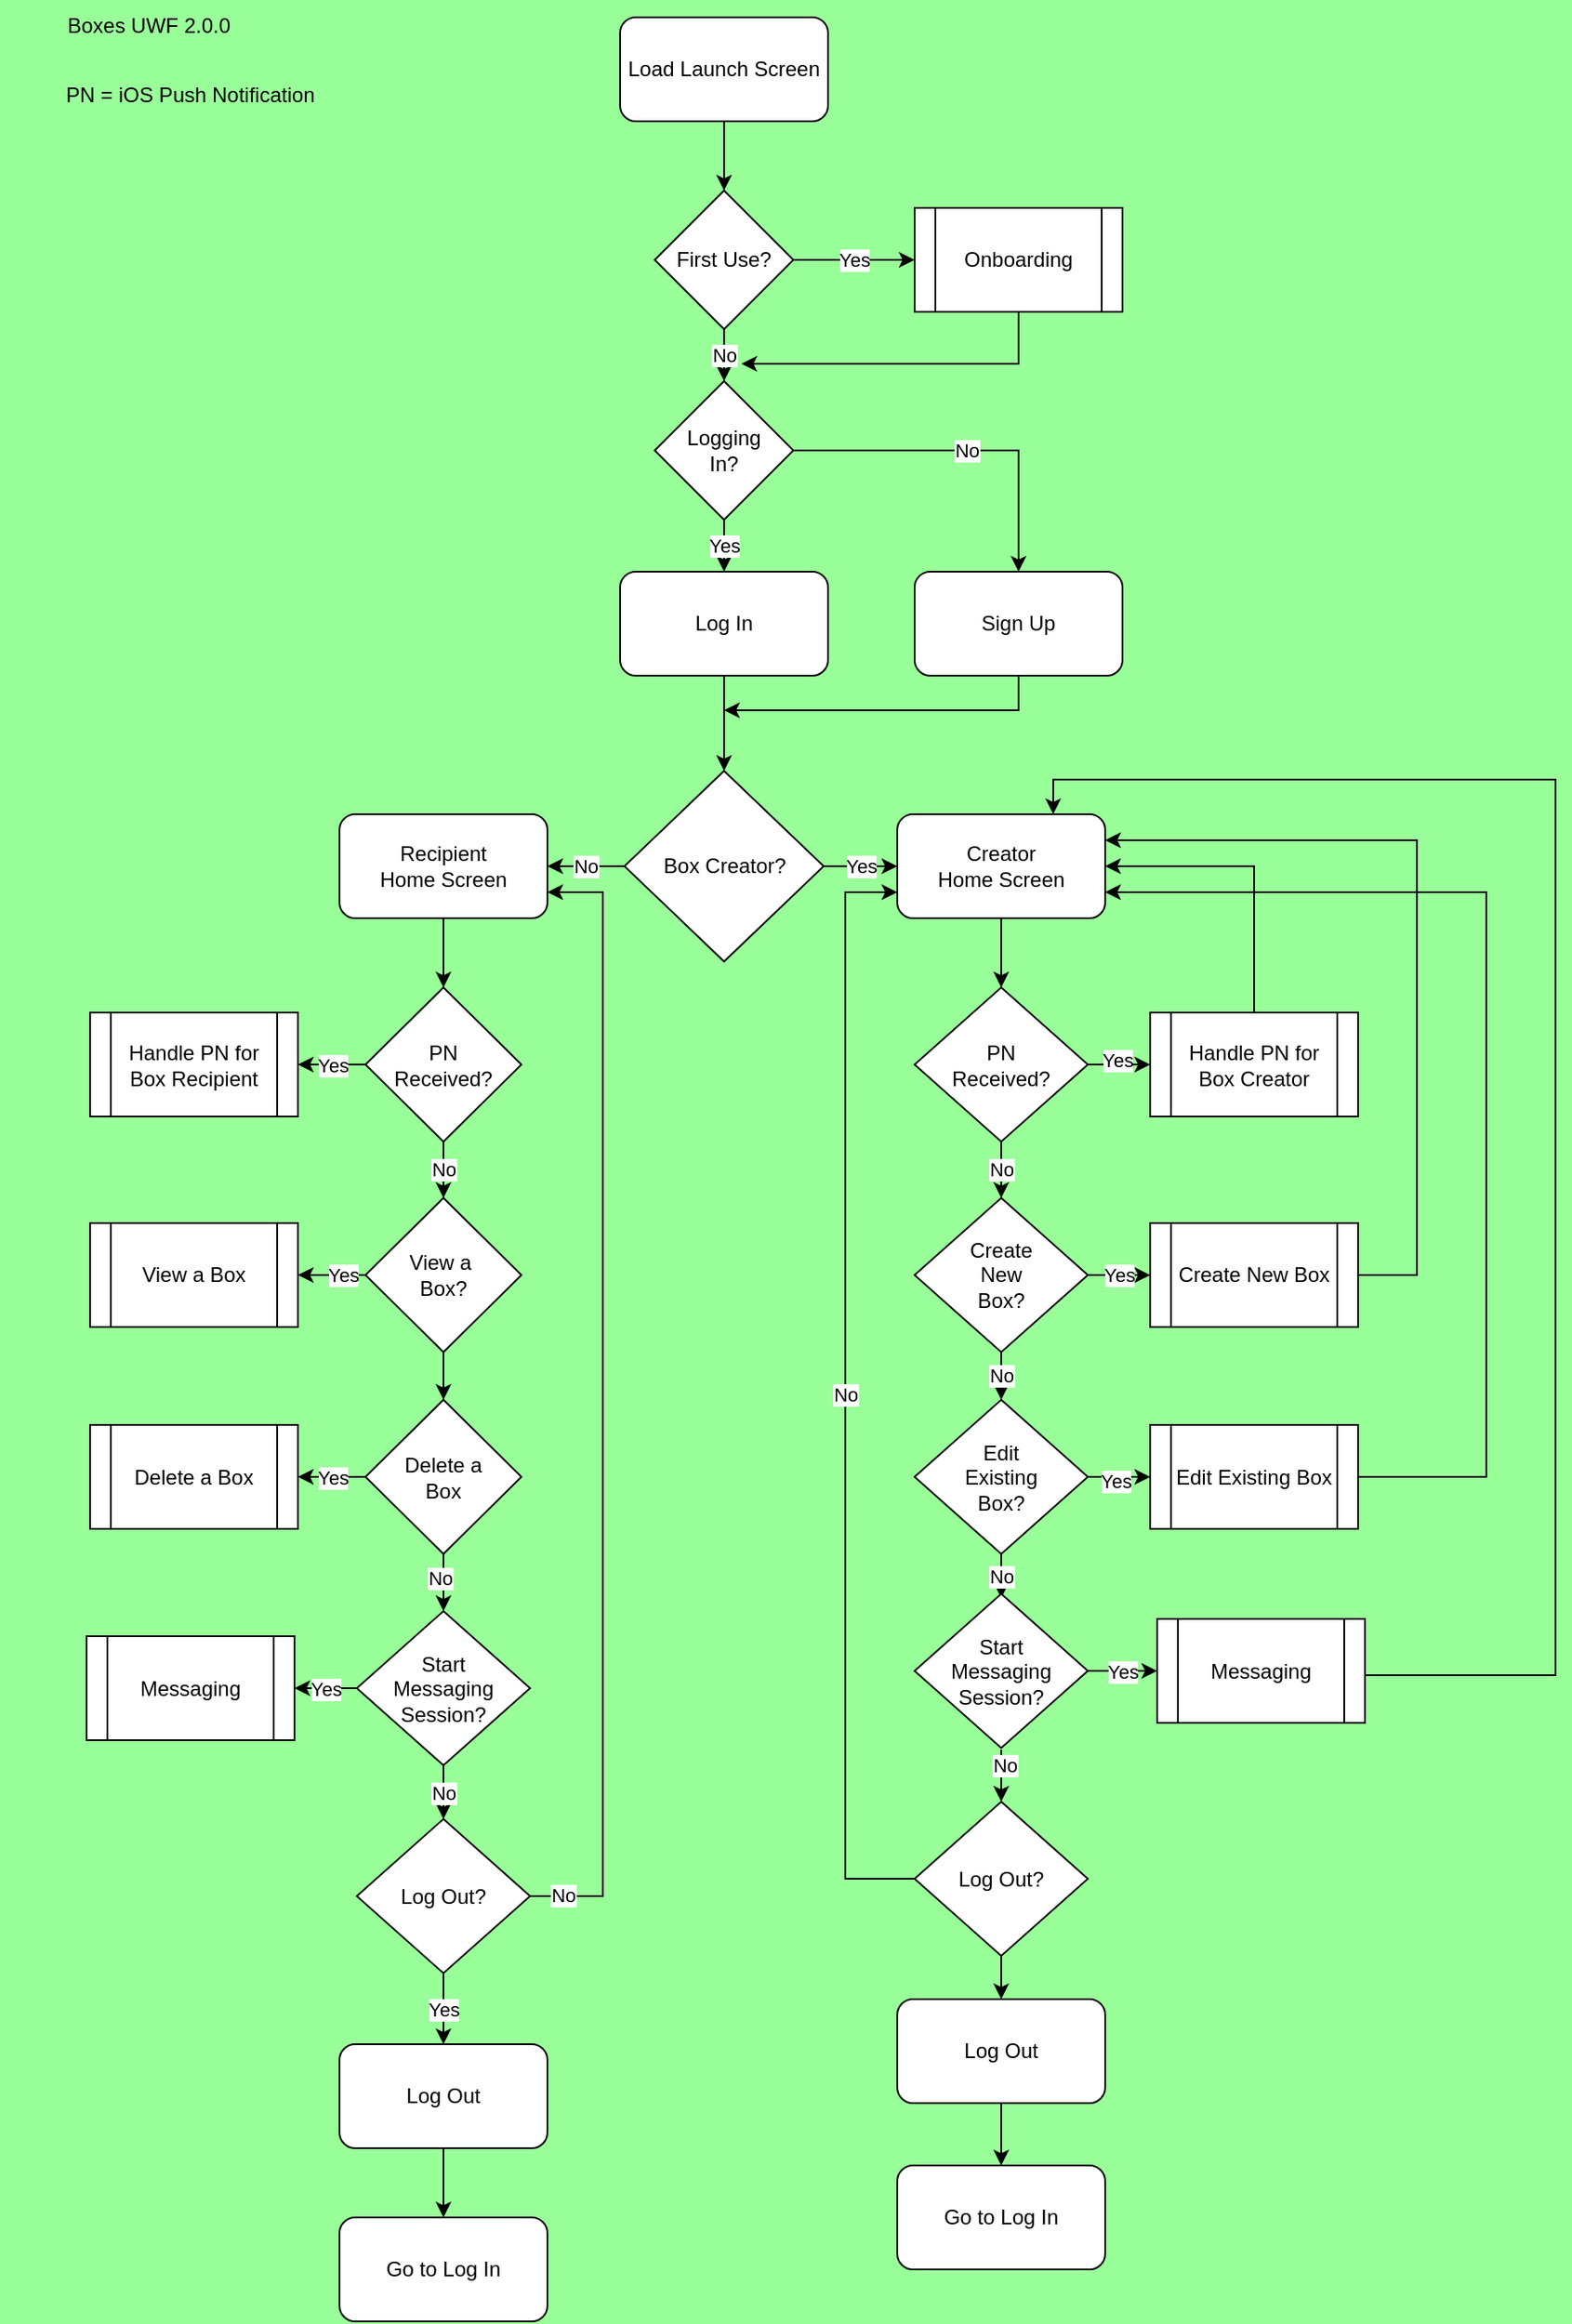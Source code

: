 <mxfile version="20.5.3" type="device" pages="6"><diagram id="6oOxWtlQWm77AqL9Hm0L" name="Page-1"><mxGraphModel dx="922" dy="533" grid="1" gridSize="10" guides="1" tooltips="1" connect="1" arrows="1" fold="1" page="1" pageScale="1" pageWidth="827" pageHeight="1169" background="#99FF99" math="0" shadow="0"><root><mxCell id="0"/><mxCell id="1" parent="0"/><mxCell id="ObhwQUfPzlnqqxo6KbTJ-1" style="edgeStyle=orthogonalEdgeStyle;rounded=0;orthogonalLoop=1;jettySize=auto;html=1;exitX=0.5;exitY=1;exitDx=0;exitDy=0;entryX=0.5;entryY=0;entryDx=0;entryDy=0;" parent="1" source="ObhwQUfPzlnqqxo6KbTJ-2" target="ObhwQUfPzlnqqxo6KbTJ-5" edge="1"><mxGeometry relative="1" as="geometry"/></mxCell><mxCell id="ObhwQUfPzlnqqxo6KbTJ-2" value="Load Launch Screen" style="rounded=1;whiteSpace=wrap;html=1;" parent="1" vertex="1"><mxGeometry x="360" y="40" width="120" height="60" as="geometry"/></mxCell><mxCell id="ObhwQUfPzlnqqxo6KbTJ-3" value="Yes" style="edgeStyle=orthogonalEdgeStyle;rounded=0;orthogonalLoop=1;jettySize=auto;html=1;entryX=0;entryY=0.5;entryDx=0;entryDy=0;" parent="1" source="ObhwQUfPzlnqqxo6KbTJ-5" target="ObhwQUfPzlnqqxo6KbTJ-7" edge="1"><mxGeometry relative="1" as="geometry"/></mxCell><mxCell id="ObhwQUfPzlnqqxo6KbTJ-4" value="No" style="edgeStyle=orthogonalEdgeStyle;rounded=0;orthogonalLoop=1;jettySize=auto;html=1;exitX=0.5;exitY=1;exitDx=0;exitDy=0;entryX=0.5;entryY=0;entryDx=0;entryDy=0;" parent="1" source="ObhwQUfPzlnqqxo6KbTJ-5" edge="1"><mxGeometry relative="1" as="geometry"><mxPoint x="420" y="250" as="targetPoint"/></mxGeometry></mxCell><mxCell id="ObhwQUfPzlnqqxo6KbTJ-5" value="First Use?" style="rhombus;whiteSpace=wrap;html=1;" parent="1" vertex="1"><mxGeometry x="380" y="140" width="80" height="80" as="geometry"/></mxCell><mxCell id="ObhwQUfPzlnqqxo6KbTJ-6" style="edgeStyle=orthogonalEdgeStyle;rounded=0;orthogonalLoop=1;jettySize=auto;html=1;exitX=0.5;exitY=1;exitDx=0;exitDy=0;" parent="1" source="ObhwQUfPzlnqqxo6KbTJ-7" edge="1"><mxGeometry relative="1" as="geometry"><mxPoint x="430" y="240" as="targetPoint"/><Array as="points"><mxPoint x="590" y="240"/></Array></mxGeometry></mxCell><mxCell id="ObhwQUfPzlnqqxo6KbTJ-7" value="Onboarding" style="shape=process;whiteSpace=wrap;html=1;backgroundOutline=1;" parent="1" vertex="1"><mxGeometry x="530" y="150" width="120" height="60" as="geometry"/></mxCell><mxCell id="ObhwQUfPzlnqqxo6KbTJ-8" value="No" style="edgeStyle=orthogonalEdgeStyle;rounded=0;orthogonalLoop=1;jettySize=auto;html=1;entryX=0.5;entryY=0;entryDx=0;entryDy=0;" parent="1" source="ObhwQUfPzlnqqxo6KbTJ-10" target="ObhwQUfPzlnqqxo6KbTJ-12" edge="1"><mxGeometry relative="1" as="geometry"><mxPoint x="600" y="290" as="targetPoint"/></mxGeometry></mxCell><mxCell id="ObhwQUfPzlnqqxo6KbTJ-9" value="Yes&lt;br&gt;" style="edgeStyle=orthogonalEdgeStyle;rounded=0;orthogonalLoop=1;jettySize=auto;html=1;entryX=0.5;entryY=0;entryDx=0;entryDy=0;" parent="1" source="ObhwQUfPzlnqqxo6KbTJ-10" target="ObhwQUfPzlnqqxo6KbTJ-14" edge="1"><mxGeometry relative="1" as="geometry"/></mxCell><mxCell id="ObhwQUfPzlnqqxo6KbTJ-10" value="Logging&lt;br&gt;In?" style="rhombus;whiteSpace=wrap;html=1;" parent="1" vertex="1"><mxGeometry x="380" y="250" width="80" height="80" as="geometry"/></mxCell><mxCell id="ObhwQUfPzlnqqxo6KbTJ-11" style="edgeStyle=orthogonalEdgeStyle;rounded=0;orthogonalLoop=1;jettySize=auto;html=1;exitX=0.5;exitY=1;exitDx=0;exitDy=0;" parent="1" source="ObhwQUfPzlnqqxo6KbTJ-12" edge="1"><mxGeometry relative="1" as="geometry"><mxPoint x="420" y="440" as="targetPoint"/><Array as="points"><mxPoint x="590" y="440"/></Array><mxPoint x="590" y="424" as="sourcePoint"/></mxGeometry></mxCell><mxCell id="ObhwQUfPzlnqqxo6KbTJ-12" value="Sign Up" style="rounded=1;whiteSpace=wrap;html=1;" parent="1" vertex="1"><mxGeometry x="530" y="360" width="120" height="60" as="geometry"/></mxCell><mxCell id="ViEs14Fnklv52G6HyBB6-4" style="edgeStyle=orthogonalEdgeStyle;rounded=0;orthogonalLoop=1;jettySize=auto;html=1;entryX=0.5;entryY=0;entryDx=0;entryDy=0;" edge="1" parent="1" source="ObhwQUfPzlnqqxo6KbTJ-14" target="ViEs14Fnklv52G6HyBB6-1"><mxGeometry relative="1" as="geometry"/></mxCell><mxCell id="ObhwQUfPzlnqqxo6KbTJ-14" value="Log In" style="rounded=1;whiteSpace=wrap;html=1;" parent="1" vertex="1"><mxGeometry x="360" y="360" width="120" height="60" as="geometry"/></mxCell><mxCell id="ObhwQUfPzlnqqxo6KbTJ-39" style="edgeStyle=orthogonalEdgeStyle;rounded=0;orthogonalLoop=1;jettySize=auto;html=1;entryX=0;entryY=0.5;entryDx=0;entryDy=0;" parent="1" source="ObhwQUfPzlnqqxo6KbTJ-41" target="ObhwQUfPzlnqqxo6KbTJ-43" edge="1"><mxGeometry relative="1" as="geometry"/></mxCell><mxCell id="ObhwQUfPzlnqqxo6KbTJ-40" value="Yes" style="edgeLabel;html=1;align=center;verticalAlign=middle;resizable=0;points=[];" parent="ObhwQUfPzlnqqxo6KbTJ-39" vertex="1" connectable="0"><mxGeometry x="0.067" y="-3" relative="1" as="geometry"><mxPoint as="offset"/></mxGeometry></mxCell><mxCell id="ViEs14Fnklv52G6HyBB6-14" value="No" style="edgeStyle=orthogonalEdgeStyle;rounded=0;orthogonalLoop=1;jettySize=auto;html=1;entryX=0.5;entryY=0;entryDx=0;entryDy=0;" edge="1" parent="1" source="ObhwQUfPzlnqqxo6KbTJ-41" target="ViEs14Fnklv52G6HyBB6-13"><mxGeometry relative="1" as="geometry"/></mxCell><mxCell id="ObhwQUfPzlnqqxo6KbTJ-41" value="PN&lt;br&gt;Received?" style="rhombus;whiteSpace=wrap;html=1;" parent="1" vertex="1"><mxGeometry x="530" y="600" width="100" height="89" as="geometry"/></mxCell><mxCell id="ViEs14Fnklv52G6HyBB6-16" style="edgeStyle=orthogonalEdgeStyle;rounded=0;orthogonalLoop=1;jettySize=auto;html=1;entryX=1;entryY=0.5;entryDx=0;entryDy=0;exitX=0.5;exitY=0;exitDx=0;exitDy=0;" edge="1" parent="1" source="ObhwQUfPzlnqqxo6KbTJ-43" target="ViEs14Fnklv52G6HyBB6-6"><mxGeometry relative="1" as="geometry"><mxPoint x="720" y="580" as="sourcePoint"/><Array as="points"><mxPoint x="726" y="530"/></Array></mxGeometry></mxCell><mxCell id="ObhwQUfPzlnqqxo6KbTJ-43" value="Handle PN for Box Creator" style="shape=process;whiteSpace=wrap;html=1;backgroundOutline=1;" parent="1" vertex="1"><mxGeometry x="666" y="614.5" width="120" height="60" as="geometry"/></mxCell><mxCell id="ObhwQUfPzlnqqxo6KbTJ-46" value="Yes" style="edgeStyle=orthogonalEdgeStyle;rounded=0;orthogonalLoop=1;jettySize=auto;html=1;entryX=1;entryY=0.5;entryDx=0;entryDy=0;" parent="1" source="ObhwQUfPzlnqqxo6KbTJ-47" target="ObhwQUfPzlnqqxo6KbTJ-49" edge="1"><mxGeometry relative="1" as="geometry"/></mxCell><mxCell id="HIFOoSsZWj-X3wmIlFds-10" value="No" style="edgeStyle=orthogonalEdgeStyle;rounded=0;orthogonalLoop=1;jettySize=auto;html=1;" edge="1" parent="1" source="ObhwQUfPzlnqqxo6KbTJ-47" target="HIFOoSsZWj-X3wmIlFds-9"><mxGeometry relative="1" as="geometry"/></mxCell><mxCell id="ObhwQUfPzlnqqxo6KbTJ-47" value="PN&lt;br&gt;Received?" style="rhombus;whiteSpace=wrap;html=1;" parent="1" vertex="1"><mxGeometry x="213" y="600" width="90" height="89" as="geometry"/></mxCell><mxCell id="ObhwQUfPzlnqqxo6KbTJ-49" value="Handle PN for Box Recipient" style="shape=process;whiteSpace=wrap;html=1;backgroundOutline=1;" parent="1" vertex="1"><mxGeometry x="54" y="614.5" width="120" height="60" as="geometry"/></mxCell><mxCell id="ObhwQUfPzlnqqxo6KbTJ-52" value="PN = iOS Push Notification" style="text;html=1;strokeColor=none;fillColor=none;align=center;verticalAlign=middle;whiteSpace=wrap;rounded=0;" parent="1" vertex="1"><mxGeometry x="2" y="70" width="220" height="30" as="geometry"/></mxCell><mxCell id="nWAQDYOdbNsU7rF8sXF--15" value="Boxes UWF 2.0.0" style="text;html=1;strokeColor=none;fillColor=none;align=center;verticalAlign=middle;whiteSpace=wrap;rounded=0;" parent="1" vertex="1"><mxGeometry x="38" y="30" width="100" height="30" as="geometry"/></mxCell><mxCell id="ViEs14Fnklv52G6HyBB6-7" value="Yes" style="edgeStyle=orthogonalEdgeStyle;rounded=0;orthogonalLoop=1;jettySize=auto;html=1;" edge="1" parent="1" source="ViEs14Fnklv52G6HyBB6-1" target="ViEs14Fnklv52G6HyBB6-6"><mxGeometry relative="1" as="geometry"/></mxCell><mxCell id="ViEs14Fnklv52G6HyBB6-11" value="No" style="edgeStyle=orthogonalEdgeStyle;rounded=0;orthogonalLoop=1;jettySize=auto;html=1;entryX=1;entryY=0.5;entryDx=0;entryDy=0;" edge="1" parent="1" source="ViEs14Fnklv52G6HyBB6-1" target="ViEs14Fnklv52G6HyBB6-8"><mxGeometry relative="1" as="geometry"/></mxCell><mxCell id="ViEs14Fnklv52G6HyBB6-1" value="Box Creator?" style="rhombus;whiteSpace=wrap;html=1;" vertex="1" parent="1"><mxGeometry x="362.5" y="475" width="115" height="110" as="geometry"/></mxCell><mxCell id="ViEs14Fnklv52G6HyBB6-12" style="edgeStyle=orthogonalEdgeStyle;rounded=0;orthogonalLoop=1;jettySize=auto;html=1;entryX=0.5;entryY=0;entryDx=0;entryDy=0;" edge="1" parent="1" source="ViEs14Fnklv52G6HyBB6-6" target="ObhwQUfPzlnqqxo6KbTJ-41"><mxGeometry relative="1" as="geometry"/></mxCell><mxCell id="ViEs14Fnklv52G6HyBB6-6" value="Creator&lt;br&gt;Home Screen" style="rounded=1;whiteSpace=wrap;html=1;" vertex="1" parent="1"><mxGeometry x="520" y="500" width="120" height="60" as="geometry"/></mxCell><mxCell id="HIFOoSsZWj-X3wmIlFds-1" style="edgeStyle=orthogonalEdgeStyle;rounded=0;orthogonalLoop=1;jettySize=auto;html=1;entryX=0.5;entryY=0;entryDx=0;entryDy=0;" edge="1" parent="1" source="ViEs14Fnklv52G6HyBB6-8" target="ObhwQUfPzlnqqxo6KbTJ-47"><mxGeometry relative="1" as="geometry"/></mxCell><mxCell id="ViEs14Fnklv52G6HyBB6-8" value="Recipient&lt;br&gt;Home Screen" style="rounded=1;whiteSpace=wrap;html=1;" vertex="1" parent="1"><mxGeometry x="198" y="500" width="120" height="60" as="geometry"/></mxCell><mxCell id="ViEs14Fnklv52G6HyBB6-18" value="Yes" style="edgeStyle=orthogonalEdgeStyle;rounded=0;orthogonalLoop=1;jettySize=auto;html=1;" edge="1" parent="1" source="ViEs14Fnklv52G6HyBB6-13" target="ViEs14Fnklv52G6HyBB6-15"><mxGeometry relative="1" as="geometry"/></mxCell><mxCell id="vjPI8Gg5N8K4XA5XyhXp-12" value="No" style="edgeStyle=orthogonalEdgeStyle;rounded=0;orthogonalLoop=1;jettySize=auto;html=1;entryX=0.5;entryY=0;entryDx=0;entryDy=0;" edge="1" parent="1" source="ViEs14Fnklv52G6HyBB6-13" target="vjPI8Gg5N8K4XA5XyhXp-1"><mxGeometry relative="1" as="geometry"/></mxCell><mxCell id="ViEs14Fnklv52G6HyBB6-13" value="Create&lt;br&gt;New&lt;br&gt;Box?" style="rhombus;whiteSpace=wrap;html=1;" vertex="1" parent="1"><mxGeometry x="530" y="721.5" width="100" height="89" as="geometry"/></mxCell><mxCell id="ViEs14Fnklv52G6HyBB6-17" style="edgeStyle=orthogonalEdgeStyle;rounded=0;orthogonalLoop=1;jettySize=auto;html=1;entryX=1;entryY=0.25;entryDx=0;entryDy=0;" edge="1" parent="1" source="ViEs14Fnklv52G6HyBB6-15" target="ViEs14Fnklv52G6HyBB6-6"><mxGeometry relative="1" as="geometry"><Array as="points"><mxPoint x="820" y="766"/><mxPoint x="820" y="515"/></Array></mxGeometry></mxCell><mxCell id="ViEs14Fnklv52G6HyBB6-15" value="Create New Box" style="shape=process;whiteSpace=wrap;html=1;backgroundOutline=1;" vertex="1" parent="1"><mxGeometry x="666" y="736" width="120" height="60" as="geometry"/></mxCell><mxCell id="vjPI8Gg5N8K4XA5XyhXp-4" value="" style="edgeStyle=orthogonalEdgeStyle;rounded=0;orthogonalLoop=1;jettySize=auto;html=1;" edge="1" parent="1" source="vjPI8Gg5N8K4XA5XyhXp-1" target="vjPI8Gg5N8K4XA5XyhXp-3"><mxGeometry relative="1" as="geometry"/></mxCell><mxCell id="vjPI8Gg5N8K4XA5XyhXp-5" value="Yes" style="edgeLabel;html=1;align=center;verticalAlign=middle;resizable=0;points=[];" vertex="1" connectable="0" parent="vjPI8Gg5N8K4XA5XyhXp-4"><mxGeometry x="0.091" y="-1" relative="1" as="geometry"><mxPoint y="1" as="offset"/></mxGeometry></mxCell><mxCell id="vjPI8Gg5N8K4XA5XyhXp-8" value="No" style="edgeStyle=orthogonalEdgeStyle;rounded=0;orthogonalLoop=1;jettySize=auto;html=1;entryX=0.5;entryY=0;entryDx=0;entryDy=0;" edge="1" parent="1" source="vjPI8Gg5N8K4XA5XyhXp-1"><mxGeometry relative="1" as="geometry"><mxPoint x="580" y="952.5" as="targetPoint"/></mxGeometry></mxCell><mxCell id="vjPI8Gg5N8K4XA5XyhXp-1" value="Edit&lt;br&gt;Existing&lt;br&gt;Box?" style="rhombus;whiteSpace=wrap;html=1;" vertex="1" parent="1"><mxGeometry x="530" y="838" width="100" height="89" as="geometry"/></mxCell><mxCell id="vjPI8Gg5N8K4XA5XyhXp-6" style="edgeStyle=orthogonalEdgeStyle;rounded=0;orthogonalLoop=1;jettySize=auto;html=1;entryX=1;entryY=0.75;entryDx=0;entryDy=0;exitX=1;exitY=0.5;exitDx=0;exitDy=0;" edge="1" parent="1" source="vjPI8Gg5N8K4XA5XyhXp-3" target="ViEs14Fnklv52G6HyBB6-6"><mxGeometry relative="1" as="geometry"><mxPoint x="800" y="830" as="sourcePoint"/><Array as="points"><mxPoint x="860" y="883"/><mxPoint x="860" y="545"/></Array></mxGeometry></mxCell><mxCell id="vjPI8Gg5N8K4XA5XyhXp-3" value="Edit Existing Box" style="shape=process;whiteSpace=wrap;html=1;backgroundOutline=1;" vertex="1" parent="1"><mxGeometry x="666" y="852.5" width="120" height="60" as="geometry"/></mxCell><mxCell id="HIFOoSsZWj-X3wmIlFds-3" style="edgeStyle=orthogonalEdgeStyle;rounded=0;orthogonalLoop=1;jettySize=auto;html=1;entryX=0.5;entryY=0;entryDx=0;entryDy=0;" edge="1" parent="1" target="HIFOoSsZWj-X3wmIlFds-2"><mxGeometry relative="1" as="geometry"><mxPoint x="580" y="1040" as="sourcePoint"/></mxGeometry></mxCell><mxCell id="gGGwSTNZXePlj1rfq16N-14" value="No" style="edgeLabel;html=1;align=center;verticalAlign=middle;resizable=0;points=[];" vertex="1" connectable="0" parent="HIFOoSsZWj-X3wmIlFds-3"><mxGeometry x="-0.4" y="2" relative="1" as="geometry"><mxPoint as="offset"/></mxGeometry></mxCell><mxCell id="vjPI8Gg5N8K4XA5XyhXp-11" style="edgeStyle=orthogonalEdgeStyle;rounded=0;orthogonalLoop=1;jettySize=auto;html=1;entryX=0.75;entryY=0;entryDx=0;entryDy=0;" edge="1" parent="1" target="ViEs14Fnklv52G6HyBB6-6"><mxGeometry relative="1" as="geometry"><mxPoint x="960" y="590" as="targetPoint"/><mxPoint x="786" y="997" as="sourcePoint"/><Array as="points"><mxPoint x="900" y="997"/><mxPoint x="900" y="480"/><mxPoint x="610" y="480"/></Array></mxGeometry></mxCell><mxCell id="HIFOoSsZWj-X3wmIlFds-4" value="No" style="edgeStyle=orthogonalEdgeStyle;rounded=0;orthogonalLoop=1;jettySize=auto;html=1;entryX=0;entryY=0.75;entryDx=0;entryDy=0;" edge="1" parent="1" source="HIFOoSsZWj-X3wmIlFds-2" target="ViEs14Fnklv52G6HyBB6-6"><mxGeometry relative="1" as="geometry"><mxPoint x="500" y="830" as="targetPoint"/><Array as="points"><mxPoint x="490" y="1115"/><mxPoint x="490" y="545"/></Array></mxGeometry></mxCell><mxCell id="HIFOoSsZWj-X3wmIlFds-6" style="edgeStyle=orthogonalEdgeStyle;rounded=0;orthogonalLoop=1;jettySize=auto;html=1;entryX=0.5;entryY=0;entryDx=0;entryDy=0;" edge="1" parent="1" source="HIFOoSsZWj-X3wmIlFds-2" target="HIFOoSsZWj-X3wmIlFds-5"><mxGeometry relative="1" as="geometry"/></mxCell><mxCell id="HIFOoSsZWj-X3wmIlFds-2" value="Log Out?" style="rhombus;whiteSpace=wrap;html=1;" vertex="1" parent="1"><mxGeometry x="530" y="1070" width="100" height="89" as="geometry"/></mxCell><mxCell id="HIFOoSsZWj-X3wmIlFds-8" style="edgeStyle=orthogonalEdgeStyle;rounded=0;orthogonalLoop=1;jettySize=auto;html=1;entryX=0.5;entryY=0;entryDx=0;entryDy=0;" edge="1" parent="1" source="HIFOoSsZWj-X3wmIlFds-5" target="HIFOoSsZWj-X3wmIlFds-7"><mxGeometry relative="1" as="geometry"/></mxCell><mxCell id="HIFOoSsZWj-X3wmIlFds-5" value="Log Out" style="rounded=1;whiteSpace=wrap;html=1;" vertex="1" parent="1"><mxGeometry x="520" y="1184" width="120" height="60" as="geometry"/></mxCell><mxCell id="HIFOoSsZWj-X3wmIlFds-7" value="Go to Log In" style="rounded=1;whiteSpace=wrap;html=1;" vertex="1" parent="1"><mxGeometry x="520" y="1280" width="120" height="60" as="geometry"/></mxCell><mxCell id="HIFOoSsZWj-X3wmIlFds-12" style="edgeStyle=orthogonalEdgeStyle;rounded=0;orthogonalLoop=1;jettySize=auto;html=1;entryX=1;entryY=0.5;entryDx=0;entryDy=0;" edge="1" parent="1" source="HIFOoSsZWj-X3wmIlFds-9" target="HIFOoSsZWj-X3wmIlFds-11"><mxGeometry relative="1" as="geometry"/></mxCell><mxCell id="HIFOoSsZWj-X3wmIlFds-13" value="Yes" style="edgeLabel;html=1;align=center;verticalAlign=middle;resizable=0;points=[];" vertex="1" connectable="0" parent="HIFOoSsZWj-X3wmIlFds-12"><mxGeometry x="-0.366" relative="1" as="geometry"><mxPoint as="offset"/></mxGeometry></mxCell><mxCell id="gGGwSTNZXePlj1rfq16N-2" style="edgeStyle=orthogonalEdgeStyle;rounded=0;orthogonalLoop=1;jettySize=auto;html=1;" edge="1" parent="1" source="HIFOoSsZWj-X3wmIlFds-9" target="gGGwSTNZXePlj1rfq16N-1"><mxGeometry relative="1" as="geometry"/></mxCell><mxCell id="HIFOoSsZWj-X3wmIlFds-9" value="View a&amp;nbsp;&lt;br&gt;Box?" style="rhombus;whiteSpace=wrap;html=1;" vertex="1" parent="1"><mxGeometry x="213" y="721.5" width="90" height="89" as="geometry"/></mxCell><mxCell id="HIFOoSsZWj-X3wmIlFds-11" value="View a Box" style="shape=process;whiteSpace=wrap;html=1;backgroundOutline=1;" vertex="1" parent="1"><mxGeometry x="54" y="736" width="120" height="60" as="geometry"/></mxCell><mxCell id="gGGwSTNZXePlj1rfq16N-4" value="Yes" style="edgeStyle=orthogonalEdgeStyle;rounded=0;orthogonalLoop=1;jettySize=auto;html=1;entryX=1;entryY=0.5;entryDx=0;entryDy=0;" edge="1" parent="1" source="gGGwSTNZXePlj1rfq16N-1" target="gGGwSTNZXePlj1rfq16N-3"><mxGeometry relative="1" as="geometry"/></mxCell><mxCell id="gGGwSTNZXePlj1rfq16N-8" style="edgeStyle=orthogonalEdgeStyle;rounded=0;orthogonalLoop=1;jettySize=auto;html=1;entryX=0.5;entryY=0;entryDx=0;entryDy=0;" edge="1" parent="1" source="gGGwSTNZXePlj1rfq16N-1" target="gGGwSTNZXePlj1rfq16N-6"><mxGeometry relative="1" as="geometry"/></mxCell><mxCell id="gGGwSTNZXePlj1rfq16N-9" value="No" style="edgeLabel;html=1;align=center;verticalAlign=middle;resizable=0;points=[];" vertex="1" connectable="0" parent="gGGwSTNZXePlj1rfq16N-8"><mxGeometry x="0.192" y="-2" relative="1" as="geometry"><mxPoint as="offset"/></mxGeometry></mxCell><mxCell id="gGGwSTNZXePlj1rfq16N-1" value="Delete a&lt;br&gt;Box" style="rhombus;whiteSpace=wrap;html=1;" vertex="1" parent="1"><mxGeometry x="213" y="838" width="90" height="89" as="geometry"/></mxCell><mxCell id="gGGwSTNZXePlj1rfq16N-3" value="Delete a Box" style="shape=process;whiteSpace=wrap;html=1;backgroundOutline=1;" vertex="1" parent="1"><mxGeometry x="54" y="852.5" width="120" height="60" as="geometry"/></mxCell><mxCell id="gGGwSTNZXePlj1rfq16N-10" value="Yes" style="edgeStyle=orthogonalEdgeStyle;rounded=0;orthogonalLoop=1;jettySize=auto;html=1;entryX=1;entryY=0.5;entryDx=0;entryDy=0;" edge="1" parent="1" source="gGGwSTNZXePlj1rfq16N-6" target="gGGwSTNZXePlj1rfq16N-7"><mxGeometry relative="1" as="geometry"/></mxCell><mxCell id="gGGwSTNZXePlj1rfq16N-16" value="No" style="edgeStyle=orthogonalEdgeStyle;rounded=0;orthogonalLoop=1;jettySize=auto;html=1;" edge="1" parent="1" source="gGGwSTNZXePlj1rfq16N-6" target="gGGwSTNZXePlj1rfq16N-15"><mxGeometry relative="1" as="geometry"/></mxCell><mxCell id="gGGwSTNZXePlj1rfq16N-6" value="Start&lt;br&gt;Messaging&lt;br&gt;Session?" style="rhombus;whiteSpace=wrap;html=1;" vertex="1" parent="1"><mxGeometry x="208" y="960" width="100" height="89" as="geometry"/></mxCell><mxCell id="gGGwSTNZXePlj1rfq16N-7" value="Messaging" style="shape=process;whiteSpace=wrap;html=1;backgroundOutline=1;" vertex="1" parent="1"><mxGeometry x="52" y="974.5" width="120" height="60" as="geometry"/></mxCell><mxCell id="gGGwSTNZXePlj1rfq16N-13" value="Yes" style="edgeStyle=orthogonalEdgeStyle;rounded=0;orthogonalLoop=1;jettySize=auto;html=1;entryX=0;entryY=0.5;entryDx=0;entryDy=0;" edge="1" parent="1" source="gGGwSTNZXePlj1rfq16N-11" target="gGGwSTNZXePlj1rfq16N-12"><mxGeometry relative="1" as="geometry"/></mxCell><mxCell id="gGGwSTNZXePlj1rfq16N-11" value="Start&lt;br&gt;Messaging&lt;br&gt;Session?" style="rhombus;whiteSpace=wrap;html=1;" vertex="1" parent="1"><mxGeometry x="530" y="950" width="100" height="89" as="geometry"/></mxCell><mxCell id="gGGwSTNZXePlj1rfq16N-12" value="Messaging" style="shape=process;whiteSpace=wrap;html=1;backgroundOutline=1;" vertex="1" parent="1"><mxGeometry x="670" y="964.5" width="120" height="60" as="geometry"/></mxCell><mxCell id="gGGwSTNZXePlj1rfq16N-17" style="edgeStyle=orthogonalEdgeStyle;rounded=0;orthogonalLoop=1;jettySize=auto;html=1;entryX=1;entryY=0.75;entryDx=0;entryDy=0;" edge="1" parent="1" source="gGGwSTNZXePlj1rfq16N-15" target="ViEs14Fnklv52G6HyBB6-8"><mxGeometry relative="1" as="geometry"><mxPoint x="370" y="830" as="targetPoint"/><Array as="points"><mxPoint x="350" y="1125"/><mxPoint x="350" y="545"/></Array></mxGeometry></mxCell><mxCell id="gGGwSTNZXePlj1rfq16N-18" value="No" style="edgeLabel;html=1;align=center;verticalAlign=middle;resizable=0;points=[];" vertex="1" connectable="0" parent="gGGwSTNZXePlj1rfq16N-17"><mxGeometry x="-0.943" y="2" relative="1" as="geometry"><mxPoint y="1" as="offset"/></mxGeometry></mxCell><mxCell id="gGGwSTNZXePlj1rfq16N-20" value="Yes" style="edgeStyle=orthogonalEdgeStyle;rounded=0;orthogonalLoop=1;jettySize=auto;html=1;entryX=0.5;entryY=0;entryDx=0;entryDy=0;" edge="1" parent="1" source="gGGwSTNZXePlj1rfq16N-15" target="gGGwSTNZXePlj1rfq16N-19"><mxGeometry relative="1" as="geometry"/></mxCell><mxCell id="gGGwSTNZXePlj1rfq16N-15" value="Log Out?" style="rhombus;whiteSpace=wrap;html=1;" vertex="1" parent="1"><mxGeometry x="208" y="1080" width="100" height="89" as="geometry"/></mxCell><mxCell id="gGGwSTNZXePlj1rfq16N-22" style="edgeStyle=orthogonalEdgeStyle;rounded=0;orthogonalLoop=1;jettySize=auto;html=1;" edge="1" parent="1" source="gGGwSTNZXePlj1rfq16N-19" target="gGGwSTNZXePlj1rfq16N-21"><mxGeometry relative="1" as="geometry"/></mxCell><mxCell id="gGGwSTNZXePlj1rfq16N-19" value="Log Out" style="rounded=1;whiteSpace=wrap;html=1;" vertex="1" parent="1"><mxGeometry x="198" y="1210" width="120" height="60" as="geometry"/></mxCell><mxCell id="gGGwSTNZXePlj1rfq16N-21" value="Go to Log In" style="rounded=1;whiteSpace=wrap;html=1;" vertex="1" parent="1"><mxGeometry x="198" y="1310" width="120" height="60" as="geometry"/></mxCell></root></mxGraphModel></diagram><diagram id="mkKF0YP2FVN_1Yu35ech" name="Page-2"><mxGraphModel dx="922" dy="533" grid="1" gridSize="10" guides="1" tooltips="1" connect="1" arrows="1" fold="1" page="1" pageScale="1" pageWidth="827" pageHeight="1169" background="#99FF99" math="0" shadow="0"><root><mxCell id="0"/><mxCell id="1" parent="0"/><mxCell id="9U148Wr3ZELPiETPLUVW-1" value="Handle PN for Box Creator" style="text;html=1;strokeColor=none;fillColor=none;align=center;verticalAlign=middle;whiteSpace=wrap;rounded=0;" parent="1" vertex="1"><mxGeometry x="1" y="70" width="220" height="30" as="geometry"/></mxCell><mxCell id="nB2biCOm6xJQjABE8RIT-7" value="No" style="edgeStyle=orthogonalEdgeStyle;rounded=0;orthogonalLoop=1;jettySize=auto;html=1;entryX=0.5;entryY=0;entryDx=0;entryDy=0;" parent="1" source="9U148Wr3ZELPiETPLUVW-2" edge="1"><mxGeometry relative="1" as="geometry"><mxPoint x="414" y="310" as="targetPoint"/></mxGeometry></mxCell><mxCell id="nB2biCOm6xJQjABE8RIT-16" value="Yes" style="edgeStyle=orthogonalEdgeStyle;rounded=0;orthogonalLoop=1;jettySize=auto;html=1;entryX=1;entryY=0.5;entryDx=0;entryDy=0;" parent="1" source="9U148Wr3ZELPiETPLUVW-2" target="nB2biCOm6xJQjABE8RIT-3" edge="1"><mxGeometry relative="1" as="geometry"/></mxCell><mxCell id="9U148Wr3ZELPiETPLUVW-2" value="Criterion(ia) not Acceptable?&amp;nbsp;" style="rhombus;whiteSpace=wrap;html=1;" parent="1" vertex="1"><mxGeometry x="349" y="140" width="130" height="120" as="geometry"/></mxCell><mxCell id="nB2biCOm6xJQjABE8RIT-2" style="edgeStyle=orthogonalEdgeStyle;rounded=0;orthogonalLoop=1;jettySize=auto;html=1;entryX=0.5;entryY=0;entryDx=0;entryDy=0;" parent="1" source="nB2biCOm6xJQjABE8RIT-1" target="9U148Wr3ZELPiETPLUVW-2" edge="1"><mxGeometry relative="1" as="geometry"/></mxCell><mxCell id="nB2biCOm6xJQjABE8RIT-1" value="Load Box" style="rounded=1;whiteSpace=wrap;html=1;" parent="1" vertex="1"><mxGeometry x="354" y="40" width="120" height="60" as="geometry"/></mxCell><mxCell id="nB2biCOm6xJQjABE8RIT-17" style="edgeStyle=orthogonalEdgeStyle;rounded=0;orthogonalLoop=1;jettySize=auto;html=1;" parent="1" source="nB2biCOm6xJQjABE8RIT-3" edge="1"><mxGeometry relative="1" as="geometry"><mxPoint x="350" y="500" as="targetPoint"/><Array as="points"><mxPoint x="240" y="500"/></Array></mxGeometry></mxCell><mxCell id="nB2biCOm6xJQjABE8RIT-3" value="Revise Criterion(ia)" style="rounded=1;whiteSpace=wrap;html=1;" parent="1" vertex="1"><mxGeometry x="180" y="170" width="120" height="60" as="geometry"/></mxCell><mxCell id="nB2biCOm6xJQjABE8RIT-10" value="Yes" style="edgeStyle=orthogonalEdgeStyle;rounded=0;orthogonalLoop=1;jettySize=auto;html=1;entryX=0;entryY=0.5;entryDx=0;entryDy=0;" parent="1" source="nB2biCOm6xJQjABE8RIT-8" target="nB2biCOm6xJQjABE8RIT-9" edge="1"><mxGeometry relative="1" as="geometry"/></mxCell><mxCell id="nB2biCOm6xJQjABE8RIT-13" value="No" style="edgeStyle=orthogonalEdgeStyle;rounded=0;orthogonalLoop=1;jettySize=auto;html=1;entryX=0.5;entryY=0;entryDx=0;entryDy=0;" parent="1" source="nB2biCOm6xJQjABE8RIT-8" target="nB2biCOm6xJQjABE8RIT-11" edge="1"><mxGeometry relative="1" as="geometry"/></mxCell><mxCell id="nB2biCOm6xJQjABE8RIT-8" value="Criterion(ia)&lt;br&gt;Fulfilled?" style="rhombus;whiteSpace=wrap;html=1;" parent="1" vertex="1"><mxGeometry x="350" y="310" width="129" height="120" as="geometry"/></mxCell><mxCell id="nB2biCOm6xJQjABE8RIT-18" style="edgeStyle=orthogonalEdgeStyle;rounded=0;orthogonalLoop=1;jettySize=auto;html=1;" parent="1" source="nB2biCOm6xJQjABE8RIT-9" edge="1"><mxGeometry relative="1" as="geometry"><mxPoint x="480" y="500" as="targetPoint"/><Array as="points"><mxPoint x="610" y="500"/></Array></mxGeometry></mxCell><mxCell id="nB2biCOm6xJQjABE8RIT-9" value="Open Box" style="rounded=1;whiteSpace=wrap;html=1;" parent="1" vertex="1"><mxGeometry x="550" y="340" width="120" height="60" as="geometry"/></mxCell><mxCell id="1pgd7-lVqHD90S8ZGA-M-2" style="edgeStyle=orthogonalEdgeStyle;rounded=0;orthogonalLoop=1;jettySize=auto;html=1;entryX=0.5;entryY=0;entryDx=0;entryDy=0;" parent="1" source="nB2biCOm6xJQjABE8RIT-11" target="1pgd7-lVqHD90S8ZGA-M-1" edge="1"><mxGeometry relative="1" as="geometry"/></mxCell><mxCell id="nB2biCOm6xJQjABE8RIT-11" value="Save Box" style="rounded=1;whiteSpace=wrap;html=1;" parent="1" vertex="1"><mxGeometry x="354.5" y="466" width="120" height="64" as="geometry"/></mxCell><mxCell id="1pgd7-lVqHD90S8ZGA-M-1" value="Dispatch PN for &lt;br&gt;Box Recipient" style="rounded=1;whiteSpace=wrap;html=1;" parent="1" vertex="1"><mxGeometry x="354" y="567" width="120" height="60" as="geometry"/></mxCell><mxCell id="Ea67BQHaxiN7mS6CYqdF-1" value="Boxes UWF 2.0.0" style="text;html=1;strokeColor=none;fillColor=none;align=center;verticalAlign=middle;whiteSpace=wrap;rounded=0;" parent="1" vertex="1"><mxGeometry x="39" y="31" width="100" height="30" as="geometry"/></mxCell></root></mxGraphModel></diagram><diagram id="NUh-3J_re_J-1xTZf0Iu" name="Page-3"><mxGraphModel dx="922" dy="533" grid="1" gridSize="10" guides="1" tooltips="1" connect="1" arrows="1" fold="1" page="1" pageScale="1" pageWidth="827" pageHeight="1169" background="#99FF99" math="0" shadow="0"><root><mxCell id="0"/><mxCell id="1" parent="0"/><mxCell id="hO3CcJcjgiamyguuga9K-1" value="Handle PN for Box Recipient" style="text;html=1;strokeColor=none;fillColor=none;align=center;verticalAlign=middle;whiteSpace=wrap;rounded=0;" parent="1" vertex="1"><mxGeometry x="21" y="71" width="190" height="30" as="geometry"/></mxCell><mxCell id="6lI83fZSjxj0G9u3Nm_Q-4" style="edgeStyle=orthogonalEdgeStyle;rounded=0;orthogonalLoop=1;jettySize=auto;html=1;" parent="1" source="6lI83fZSjxj0G9u3Nm_Q-1" target="6lI83fZSjxj0G9u3Nm_Q-2" edge="1"><mxGeometry relative="1" as="geometry"/></mxCell><mxCell id="6lI83fZSjxj0G9u3Nm_Q-1" value="Load Box" style="rounded=1;whiteSpace=wrap;html=1;" parent="1" vertex="1"><mxGeometry x="350" y="40" width="120" height="60" as="geometry"/></mxCell><mxCell id="K6nCkpBIaDfzq2IR0J6m-3" value="Yes" style="edgeStyle=orthogonalEdgeStyle;rounded=0;orthogonalLoop=1;jettySize=auto;html=1;entryX=0;entryY=0.5;entryDx=0;entryDy=0;" parent="1" source="6lI83fZSjxj0G9u3Nm_Q-2" target="6lI83fZSjxj0G9u3Nm_Q-5" edge="1"><mxGeometry relative="1" as="geometry"/></mxCell><mxCell id="K6nCkpBIaDfzq2IR0J6m-6" value="No" style="edgeStyle=orthogonalEdgeStyle;rounded=0;orthogonalLoop=1;jettySize=auto;html=1;entryX=0.5;entryY=0;entryDx=0;entryDy=0;" parent="1" source="6lI83fZSjxj0G9u3Nm_Q-2" target="6lI83fZSjxj0G9u3Nm_Q-3" edge="1"><mxGeometry relative="1" as="geometry"/></mxCell><mxCell id="6lI83fZSjxj0G9u3Nm_Q-2" value="Criterion(ia)&lt;br&gt;Revised?" style="rhombus;whiteSpace=wrap;html=1;" parent="1" vertex="1"><mxGeometry x="340" y="160" width="140" height="120" as="geometry"/></mxCell><mxCell id="K6nCkpBIaDfzq2IR0J6m-8" value="Yes" style="edgeStyle=orthogonalEdgeStyle;rounded=0;orthogonalLoop=1;jettySize=auto;html=1;entryX=1;entryY=0.5;entryDx=0;entryDy=0;" parent="1" source="6lI83fZSjxj0G9u3Nm_Q-3" target="K6nCkpBIaDfzq2IR0J6m-7" edge="1"><mxGeometry relative="1" as="geometry"/></mxCell><mxCell id="K6nCkpBIaDfzq2IR0J6m-9" style="edgeStyle=orthogonalEdgeStyle;rounded=0;orthogonalLoop=1;jettySize=auto;html=1;entryX=0.5;entryY=0;entryDx=0;entryDy=0;" parent="1" source="6lI83fZSjxj0G9u3Nm_Q-3" target="K6nCkpBIaDfzq2IR0J6m-2" edge="1"><mxGeometry relative="1" as="geometry"/></mxCell><mxCell id="K6nCkpBIaDfzq2IR0J6m-12" value="No" style="edgeLabel;html=1;align=center;verticalAlign=middle;resizable=0;points=[];" parent="K6nCkpBIaDfzq2IR0J6m-9" vertex="1" connectable="0"><mxGeometry x="-0.05" y="-1" relative="1" as="geometry"><mxPoint as="offset"/></mxGeometry></mxCell><mxCell id="6lI83fZSjxj0G9u3Nm_Q-3" value="Box Opened?" style="rhombus;whiteSpace=wrap;html=1;" parent="1" vertex="1"><mxGeometry x="340" y="330" width="140" height="120" as="geometry"/></mxCell><mxCell id="K6nCkpBIaDfzq2IR0J6m-4" style="edgeStyle=orthogonalEdgeStyle;rounded=0;orthogonalLoop=1;jettySize=auto;html=1;entryX=0.5;entryY=0;entryDx=0;entryDy=0;" parent="1" source="6lI83fZSjxj0G9u3Nm_Q-5" target="K6nCkpBIaDfzq2IR0J6m-1" edge="1"><mxGeometry relative="1" as="geometry"/></mxCell><mxCell id="6lI83fZSjxj0G9u3Nm_Q-5" value="Read Criterion(ia)" style="rounded=1;whiteSpace=wrap;html=1;" parent="1" vertex="1"><mxGeometry x="540" y="190" width="120" height="60" as="geometry"/></mxCell><mxCell id="K6nCkpBIaDfzq2IR0J6m-11" style="edgeStyle=orthogonalEdgeStyle;rounded=0;orthogonalLoop=1;jettySize=auto;html=1;entryX=1;entryY=0.5;entryDx=0;entryDy=0;" parent="1" source="K6nCkpBIaDfzq2IR0J6m-1" target="K6nCkpBIaDfzq2IR0J6m-2" edge="1"><mxGeometry relative="1" as="geometry"><Array as="points"><mxPoint x="600" y="520"/></Array></mxGeometry></mxCell><mxCell id="K6nCkpBIaDfzq2IR0J6m-1" value="Record Criterion(ia)&lt;br&gt;Satisfied" style="rounded=1;whiteSpace=wrap;html=1;" parent="1" vertex="1"><mxGeometry x="540" y="290" width="120" height="60" as="geometry"/></mxCell><mxCell id="K6nCkpBIaDfzq2IR0J6m-2" value="Save Box" style="rounded=1;whiteSpace=wrap;html=1;" parent="1" vertex="1"><mxGeometry x="350" y="490" width="120" height="60" as="geometry"/></mxCell><mxCell id="K6nCkpBIaDfzq2IR0J6m-10" style="edgeStyle=orthogonalEdgeStyle;rounded=0;orthogonalLoop=1;jettySize=auto;html=1;entryX=0;entryY=0.5;entryDx=0;entryDy=0;" parent="1" source="K6nCkpBIaDfzq2IR0J6m-7" target="K6nCkpBIaDfzq2IR0J6m-2" edge="1"><mxGeometry relative="1" as="geometry"><Array as="points"><mxPoint x="220" y="520"/></Array></mxGeometry></mxCell><mxCell id="K6nCkpBIaDfzq2IR0J6m-7" value="View Contents" style="rounded=1;whiteSpace=wrap;html=1;" parent="1" vertex="1"><mxGeometry x="160" y="360" width="120" height="60" as="geometry"/></mxCell><mxCell id="u6FqrSnZyQUZKHsdqCQI-1" value="Boxes UWF 2.0.0" style="text;html=1;strokeColor=none;fillColor=none;align=center;verticalAlign=middle;whiteSpace=wrap;rounded=0;" parent="1" vertex="1"><mxGeometry x="38" y="30" width="100" height="30" as="geometry"/></mxCell></root></mxGraphModel></diagram><diagram id="RYbA3xjwd21vUazpmBOf" name="Page-4"><mxGraphModel dx="922" dy="533" grid="1" gridSize="10" guides="1" tooltips="1" connect="1" arrows="1" fold="1" page="1" pageScale="1" pageWidth="827" pageHeight="1169" background="#99FF99" math="0" shadow="0"><root><mxCell id="0"/><mxCell id="1" parent="0"/><mxCell id="-QL2lFT342d-AsBtKch_-1" value="Create New Box" style="text;html=1;strokeColor=none;fillColor=none;align=center;verticalAlign=middle;whiteSpace=wrap;rounded=0;" vertex="1" parent="1"><mxGeometry x="24" y="70" width="120" height="30" as="geometry"/></mxCell><mxCell id="ghJwgn3IzsMQoA7VwVyS-1" style="edgeStyle=orthogonalEdgeStyle;rounded=0;orthogonalLoop=1;jettySize=auto;html=1;entryX=0.5;entryY=0;entryDx=0;entryDy=0;" edge="1" parent="1" source="ghJwgn3IzsMQoA7VwVyS-2" target="ghJwgn3IzsMQoA7VwVyS-4"><mxGeometry relative="1" as="geometry"/></mxCell><mxCell id="ghJwgn3IzsMQoA7VwVyS-2" value="Assemble&lt;br&gt;Recipient's&lt;br&gt;Information" style="rounded=1;whiteSpace=wrap;html=1;" vertex="1" parent="1"><mxGeometry x="354" y="165" width="120" height="60" as="geometry"/></mxCell><mxCell id="ghJwgn3IzsMQoA7VwVyS-3" style="edgeStyle=orthogonalEdgeStyle;rounded=0;orthogonalLoop=1;jettySize=auto;html=1;entryX=0.5;entryY=0;entryDx=0;entryDy=0;" edge="1" parent="1" source="ghJwgn3IzsMQoA7VwVyS-4" target="ghJwgn3IzsMQoA7VwVyS-6"><mxGeometry relative="1" as="geometry"/></mxCell><mxCell id="ghJwgn3IzsMQoA7VwVyS-4" value="Add Reward(s)" style="rounded=1;whiteSpace=wrap;html=1;" vertex="1" parent="1"><mxGeometry x="354" y="255" width="120" height="60" as="geometry"/></mxCell><mxCell id="ghJwgn3IzsMQoA7VwVyS-5" style="edgeStyle=orthogonalEdgeStyle;rounded=0;orthogonalLoop=1;jettySize=auto;html=1;" edge="1" parent="1" source="ghJwgn3IzsMQoA7VwVyS-6" target="ghJwgn3IzsMQoA7VwVyS-9"><mxGeometry relative="1" as="geometry"/></mxCell><mxCell id="ghJwgn3IzsMQoA7VwVyS-6" value="Add Criterion(ia)" style="rounded=1;whiteSpace=wrap;html=1;" vertex="1" parent="1"><mxGeometry x="354" y="346" width="120" height="60" as="geometry"/></mxCell><mxCell id="ghJwgn3IzsMQoA7VwVyS-7" value="Dispatch PN &lt;br&gt;to Box Recipient" style="rounded=1;whiteSpace=wrap;html=1;" vertex="1" parent="1"><mxGeometry x="354" y="538" width="120" height="60" as="geometry"/></mxCell><mxCell id="ghJwgn3IzsMQoA7VwVyS-8" style="edgeStyle=orthogonalEdgeStyle;rounded=0;orthogonalLoop=1;jettySize=auto;html=1;entryX=0.5;entryY=0;entryDx=0;entryDy=0;" edge="1" parent="1" source="ghJwgn3IzsMQoA7VwVyS-9" target="ghJwgn3IzsMQoA7VwVyS-7"><mxGeometry relative="1" as="geometry"/></mxCell><mxCell id="ghJwgn3IzsMQoA7VwVyS-9" value="Save Box" style="rounded=1;whiteSpace=wrap;html=1;" vertex="1" parent="1"><mxGeometry x="354" y="446" width="120" height="60" as="geometry"/></mxCell><mxCell id="ghJwgn3IzsMQoA7VwVyS-10" style="edgeStyle=orthogonalEdgeStyle;rounded=0;orthogonalLoop=1;jettySize=auto;html=1;entryX=0.5;entryY=0;entryDx=0;entryDy=0;" edge="1" parent="1" source="ghJwgn3IzsMQoA7VwVyS-11" target="ghJwgn3IzsMQoA7VwVyS-2"><mxGeometry relative="1" as="geometry"/></mxCell><mxCell id="ghJwgn3IzsMQoA7VwVyS-11" value="Create Empty Box" style="rounded=1;whiteSpace=wrap;html=1;" vertex="1" parent="1"><mxGeometry x="354" y="80" width="120" height="49" as="geometry"/></mxCell><mxCell id="k9Uw5fUN6AjPOBhdYnqH-1" value="Boxes UWF 2.0.0" style="text;html=1;strokeColor=none;fillColor=none;align=center;verticalAlign=middle;whiteSpace=wrap;rounded=0;" vertex="1" parent="1"><mxGeometry x="40" y="30" width="100" height="30" as="geometry"/></mxCell></root></mxGraphModel></diagram><diagram id="9yxfKpyTvKfD4DAxxJ8i" name="Page-5"><mxGraphModel dx="922" dy="533" grid="1" gridSize="10" guides="1" tooltips="1" connect="1" arrows="1" fold="1" page="1" pageScale="1" pageWidth="827" pageHeight="1169" background="#99FF99" math="0" shadow="0"><root><mxCell id="0"/><mxCell id="1" parent="0"/><mxCell id="GqG5PoCtlDW6Lhth_8U7-1" value="Edit Existing Box" style="text;html=1;strokeColor=none;fillColor=none;align=center;verticalAlign=middle;whiteSpace=wrap;rounded=0;" vertex="1" parent="1"><mxGeometry x="20" y="70" width="130" height="30" as="geometry"/></mxCell><mxCell id="dryPnXsIJrkWSSFRouS8-4" style="edgeStyle=orthogonalEdgeStyle;rounded=0;orthogonalLoop=1;jettySize=auto;html=1;" edge="1" parent="1" source="dryPnXsIJrkWSSFRouS8-1" target="dryPnXsIJrkWSSFRouS8-2"><mxGeometry relative="1" as="geometry"/></mxCell><mxCell id="dryPnXsIJrkWSSFRouS8-1" value="List Boxes" style="rounded=1;whiteSpace=wrap;html=1;" vertex="1" parent="1"><mxGeometry x="350" y="53" width="120" height="60" as="geometry"/></mxCell><mxCell id="dryPnXsIJrkWSSFRouS8-6" style="edgeStyle=orthogonalEdgeStyle;rounded=0;orthogonalLoop=1;jettySize=auto;html=1;entryX=0.5;entryY=0;entryDx=0;entryDy=0;" edge="1" parent="1" source="dryPnXsIJrkWSSFRouS8-2" target="dryPnXsIJrkWSSFRouS8-5"><mxGeometry relative="1" as="geometry"/></mxCell><mxCell id="dryPnXsIJrkWSSFRouS8-2" value="Select Box" style="rounded=1;whiteSpace=wrap;html=1;" vertex="1" parent="1"><mxGeometry x="350" y="153" width="120" height="60" as="geometry"/></mxCell><mxCell id="dryPnXsIJrkWSSFRouS8-19" style="edgeStyle=orthogonalEdgeStyle;rounded=0;orthogonalLoop=1;jettySize=auto;html=1;entryX=0.992;entryY=0.867;entryDx=0;entryDy=0;entryPerimeter=0;" edge="1" parent="1" source="dryPnXsIJrkWSSFRouS8-3" target="dryPnXsIJrkWSSFRouS8-17"><mxGeometry relative="1" as="geometry"><Array as="points"><mxPoint x="750" y="310"/><mxPoint x="750" y="712"/></Array></mxGeometry></mxCell><mxCell id="dryPnXsIJrkWSSFRouS8-3" value="Edit Recipient&lt;br&gt;Information" style="rounded=1;whiteSpace=wrap;html=1;" vertex="1" parent="1"><mxGeometry x="520" y="280" width="120" height="60" as="geometry"/></mxCell><mxCell id="dryPnXsIJrkWSSFRouS8-7" style="edgeStyle=orthogonalEdgeStyle;rounded=0;orthogonalLoop=1;jettySize=auto;html=1;entryX=0;entryY=0.5;entryDx=0;entryDy=0;" edge="1" parent="1" source="dryPnXsIJrkWSSFRouS8-5" target="dryPnXsIJrkWSSFRouS8-3"><mxGeometry relative="1" as="geometry"/></mxCell><mxCell id="dryPnXsIJrkWSSFRouS8-16" value="Yes" style="edgeLabel;html=1;align=center;verticalAlign=middle;resizable=0;points=[];" vertex="1" connectable="0" parent="dryPnXsIJrkWSSFRouS8-7"><mxGeometry x="-0.038" y="-2" relative="1" as="geometry"><mxPoint as="offset"/></mxGeometry></mxCell><mxCell id="dryPnXsIJrkWSSFRouS8-9" style="edgeStyle=orthogonalEdgeStyle;rounded=0;orthogonalLoop=1;jettySize=auto;html=1;" edge="1" parent="1" source="dryPnXsIJrkWSSFRouS8-5" target="dryPnXsIJrkWSSFRouS8-8"><mxGeometry relative="1" as="geometry"/></mxCell><mxCell id="dryPnXsIJrkWSSFRouS8-5" value="Edit Recipient&lt;br&gt;Information?" style="rhombus;whiteSpace=wrap;html=1;" vertex="1" parent="1"><mxGeometry x="352" y="260" width="116" height="100" as="geometry"/></mxCell><mxCell id="dryPnXsIJrkWSSFRouS8-11" value="Yes" style="edgeStyle=orthogonalEdgeStyle;rounded=0;orthogonalLoop=1;jettySize=auto;html=1;entryX=0;entryY=0.5;entryDx=0;entryDy=0;" edge="1" parent="1" source="dryPnXsIJrkWSSFRouS8-8" target="dryPnXsIJrkWSSFRouS8-10"><mxGeometry relative="1" as="geometry"/></mxCell><mxCell id="dryPnXsIJrkWSSFRouS8-13" style="edgeStyle=orthogonalEdgeStyle;rounded=0;orthogonalLoop=1;jettySize=auto;html=1;" edge="1" parent="1" source="dryPnXsIJrkWSSFRouS8-8" target="dryPnXsIJrkWSSFRouS8-12"><mxGeometry relative="1" as="geometry"/></mxCell><mxCell id="dryPnXsIJrkWSSFRouS8-8" value="Edit Box&lt;br&gt;Rewards?" style="rhombus;whiteSpace=wrap;html=1;" vertex="1" parent="1"><mxGeometry x="352" y="390" width="116" height="100" as="geometry"/></mxCell><mxCell id="dryPnXsIJrkWSSFRouS8-20" style="edgeStyle=orthogonalEdgeStyle;rounded=0;orthogonalLoop=1;jettySize=auto;html=1;entryX=1;entryY=0.5;entryDx=0;entryDy=0;" edge="1" parent="1"><mxGeometry relative="1" as="geometry"><mxPoint x="650" y="443" as="sourcePoint"/><mxPoint x="470" y="693" as="targetPoint"/><Array as="points"><mxPoint x="720" y="443"/><mxPoint x="720" y="693"/></Array></mxGeometry></mxCell><mxCell id="dryPnXsIJrkWSSFRouS8-10" value="Edit Box Rewards" style="rounded=1;whiteSpace=wrap;html=1;" vertex="1" parent="1"><mxGeometry x="530" y="410" width="120" height="60" as="geometry"/></mxCell><mxCell id="dryPnXsIJrkWSSFRouS8-15" value="Yes" style="edgeStyle=orthogonalEdgeStyle;rounded=0;orthogonalLoop=1;jettySize=auto;html=1;" edge="1" parent="1" source="dryPnXsIJrkWSSFRouS8-12" target="dryPnXsIJrkWSSFRouS8-14"><mxGeometry relative="1" as="geometry"/></mxCell><mxCell id="dryPnXsIJrkWSSFRouS8-18" style="edgeStyle=orthogonalEdgeStyle;rounded=0;orthogonalLoop=1;jettySize=auto;html=1;entryX=0.5;entryY=0;entryDx=0;entryDy=0;" edge="1" parent="1" source="dryPnXsIJrkWSSFRouS8-12" target="dryPnXsIJrkWSSFRouS8-17"><mxGeometry relative="1" as="geometry"/></mxCell><mxCell id="dryPnXsIJrkWSSFRouS8-12" value="Edit Box&lt;br&gt;Criterion(ia)?" style="rhombus;whiteSpace=wrap;html=1;" vertex="1" parent="1"><mxGeometry x="352" y="520" width="116" height="100" as="geometry"/></mxCell><mxCell id="dryPnXsIJrkWSSFRouS8-21" style="edgeStyle=orthogonalEdgeStyle;rounded=0;orthogonalLoop=1;jettySize=auto;html=1;entryX=1;entryY=0.25;entryDx=0;entryDy=0;" edge="1" parent="1" source="dryPnXsIJrkWSSFRouS8-14" target="dryPnXsIJrkWSSFRouS8-17"><mxGeometry relative="1" as="geometry"><Array as="points"><mxPoint x="690" y="570"/><mxPoint x="690" y="675"/></Array></mxGeometry></mxCell><mxCell id="dryPnXsIJrkWSSFRouS8-14" value="Edit Box Criteria" style="rounded=1;whiteSpace=wrap;html=1;" vertex="1" parent="1"><mxGeometry x="530" y="540" width="120" height="60" as="geometry"/></mxCell><mxCell id="_uw2KiZ6nA5WzMwf_Tpz-2" style="edgeStyle=orthogonalEdgeStyle;rounded=0;orthogonalLoop=1;jettySize=auto;html=1;entryX=0.5;entryY=0;entryDx=0;entryDy=0;" edge="1" parent="1" source="dryPnXsIJrkWSSFRouS8-17" target="_uw2KiZ6nA5WzMwf_Tpz-1"><mxGeometry relative="1" as="geometry"/></mxCell><mxCell id="dryPnXsIJrkWSSFRouS8-17" value="Save Box" style="rounded=1;whiteSpace=wrap;html=1;" vertex="1" parent="1"><mxGeometry x="350" y="660" width="120" height="60" as="geometry"/></mxCell><mxCell id="ALuK2WECVAp-yobfJF7Q-1" value="Boxes UWF 2.0.0" style="text;html=1;strokeColor=none;fillColor=none;align=center;verticalAlign=middle;whiteSpace=wrap;rounded=0;" vertex="1" parent="1"><mxGeometry x="35" y="30" width="100" height="30" as="geometry"/></mxCell><mxCell id="_uw2KiZ6nA5WzMwf_Tpz-1" value="Dispatch PN &lt;br&gt;to Box Recipient" style="rounded=1;whiteSpace=wrap;html=1;" vertex="1" parent="1"><mxGeometry x="350" y="760" width="120" height="60" as="geometry"/></mxCell></root></mxGraphModel></diagram><diagram id="PRgUtIoWVSYoYTl_NZ9p" name="Page-6"><mxGraphModel dx="922" dy="533" grid="1" gridSize="10" guides="1" tooltips="1" connect="1" arrows="1" fold="1" page="1" pageScale="1" pageWidth="827" pageHeight="1169" background="#99FF99" math="0" shadow="0"><root><mxCell id="0"/><mxCell id="1" parent="0"/><mxCell id="je4UmpjfX5AqZuaLWKeO-1" value="View a Box" style="text;html=1;strokeColor=none;fillColor=none;align=center;verticalAlign=middle;whiteSpace=wrap;rounded=0;" vertex="1" parent="1"><mxGeometry x="27" y="70" width="90" height="30" as="geometry"/></mxCell><mxCell id="e2UABUItUzACB7N7ww-S-1" value="Boxes UWF 2.0.0" style="text;html=1;strokeColor=none;fillColor=none;align=center;verticalAlign=middle;whiteSpace=wrap;rounded=0;" vertex="1" parent="1"><mxGeometry x="38" y="31" width="100" height="30" as="geometry"/></mxCell><mxCell id="e2UABUItUzACB7N7ww-S-4" style="edgeStyle=orthogonalEdgeStyle;rounded=0;orthogonalLoop=1;jettySize=auto;html=1;entryX=0.5;entryY=0;entryDx=0;entryDy=0;" edge="1" parent="1" source="e2UABUItUzACB7N7ww-S-2" target="e2UABUItUzACB7N7ww-S-3"><mxGeometry relative="1" as="geometry"/></mxCell><mxCell id="e2UABUItUzACB7N7ww-S-2" value="View Box List" style="rounded=1;whiteSpace=wrap;html=1;" vertex="1" parent="1"><mxGeometry x="340" y="55" width="120" height="60" as="geometry"/></mxCell><mxCell id="e2UABUItUzACB7N7ww-S-7" style="edgeStyle=orthogonalEdgeStyle;rounded=0;orthogonalLoop=1;jettySize=auto;html=1;entryX=0.5;entryY=0;entryDx=0;entryDy=0;" edge="1" parent="1" source="e2UABUItUzACB7N7ww-S-3"><mxGeometry relative="1" as="geometry"><mxPoint x="400" y="240" as="targetPoint"/></mxGeometry></mxCell><mxCell id="e2UABUItUzACB7N7ww-S-3" value="Select a Box" style="rounded=1;whiteSpace=wrap;html=1;" vertex="1" parent="1"><mxGeometry x="340" y="150" width="120" height="60" as="geometry"/></mxCell><mxCell id="e2UABUItUzACB7N7ww-S-11" style="edgeStyle=orthogonalEdgeStyle;rounded=0;orthogonalLoop=1;jettySize=auto;html=1;" edge="1" parent="1" source="e2UABUItUzACB7N7ww-S-5"><mxGeometry relative="1" as="geometry"><mxPoint x="400" y="340" as="targetPoint"/></mxGeometry></mxCell><mxCell id="e2UABUItUzACB7N7ww-S-5" value="List criterion(ia)" style="rounded=1;whiteSpace=wrap;html=1;" vertex="1" parent="1"><mxGeometry x="340" y="241" width="120" height="60" as="geometry"/></mxCell><mxCell id="e2UABUItUzACB7N7ww-S-15" value="Dispatch PN to&lt;br&gt;Box Creator" style="rounded=1;whiteSpace=wrap;html=1;" vertex="1" parent="1"><mxGeometry x="340" y="600" width="120" height="60" as="geometry"/></mxCell><mxCell id="p4aGVKB47uBPSpSnyLSa-1" value="No" style="edgeStyle=orthogonalEdgeStyle;rounded=0;orthogonalLoop=1;jettySize=auto;html=1;entryX=1;entryY=0.5;entryDx=0;entryDy=0;" edge="1" parent="1" source="p4aGVKB47uBPSpSnyLSa-2" target="p4aGVKB47uBPSpSnyLSa-4"><mxGeometry relative="1" as="geometry"><mxPoint x="280" y="390.5" as="targetPoint"/></mxGeometry></mxCell><mxCell id="p4aGVKB47uBPSpSnyLSa-10" style="edgeStyle=orthogonalEdgeStyle;rounded=0;orthogonalLoop=1;jettySize=auto;html=1;entryX=0.5;entryY=0;entryDx=0;entryDy=0;" edge="1" parent="1" source="p4aGVKB47uBPSpSnyLSa-2" target="p4aGVKB47uBPSpSnyLSa-8"><mxGeometry relative="1" as="geometry"/></mxCell><mxCell id="p4aGVKB47uBPSpSnyLSa-11" value="Yes" style="edgeLabel;html=1;align=center;verticalAlign=middle;resizable=0;points=[];" vertex="1" connectable="0" parent="p4aGVKB47uBPSpSnyLSa-10"><mxGeometry x="0.451" y="3" relative="1" as="geometry"><mxPoint as="offset"/></mxGeometry></mxCell><mxCell id="p4aGVKB47uBPSpSnyLSa-2" value="Criteria Acceptable?" style="rhombus;whiteSpace=wrap;html=1;" vertex="1" parent="1"><mxGeometry x="350" y="340" width="100" height="101" as="geometry"/></mxCell><mxCell id="p4aGVKB47uBPSpSnyLSa-4" value="Messaging" style="shape=process;whiteSpace=wrap;html=1;backgroundOutline=1;" vertex="1" parent="1"><mxGeometry x="197" y="360.5" width="120" height="60" as="geometry"/></mxCell><mxCell id="p4aGVKB47uBPSpSnyLSa-6" value="Yes" style="edgeStyle=orthogonalEdgeStyle;rounded=0;orthogonalLoop=1;jettySize=auto;html=1;entryX=1;entryY=0.5;entryDx=0;entryDy=0;" edge="1" parent="1" source="p4aGVKB47uBPSpSnyLSa-8" target="p4aGVKB47uBPSpSnyLSa-9"><mxGeometry relative="1" as="geometry"/></mxCell><mxCell id="p4aGVKB47uBPSpSnyLSa-7" value="No" style="edgeStyle=orthogonalEdgeStyle;rounded=0;orthogonalLoop=1;jettySize=auto;html=1;entryX=0.5;entryY=0;entryDx=0;entryDy=0;" edge="1" parent="1" source="p4aGVKB47uBPSpSnyLSa-8"><mxGeometry relative="1" as="geometry"><mxPoint x="400" y="600" as="targetPoint"/></mxGeometry></mxCell><mxCell id="p4aGVKB47uBPSpSnyLSa-8" value="Mark&lt;br&gt;Criterion(ia) Satisfied?" style="rhombus;whiteSpace=wrap;html=1;" vertex="1" parent="1"><mxGeometry x="350" y="470" width="100" height="100" as="geometry"/></mxCell><mxCell id="p4aGVKB47uBPSpSnyLSa-12" style="edgeStyle=orthogonalEdgeStyle;rounded=0;orthogonalLoop=1;jettySize=auto;html=1;entryX=0;entryY=0.5;entryDx=0;entryDy=0;exitX=0.5;exitY=1;exitDx=0;exitDy=0;" edge="1" parent="1" source="p4aGVKB47uBPSpSnyLSa-9" target="e2UABUItUzACB7N7ww-S-15"><mxGeometry relative="1" as="geometry"/></mxCell><mxCell id="p4aGVKB47uBPSpSnyLSa-9" value="Mark Satisfied Criterion(ia)" style="rounded=1;whiteSpace=wrap;html=1;" vertex="1" parent="1"><mxGeometry x="200" y="490" width="120" height="60" as="geometry"/></mxCell></root></mxGraphModel></diagram></mxfile>